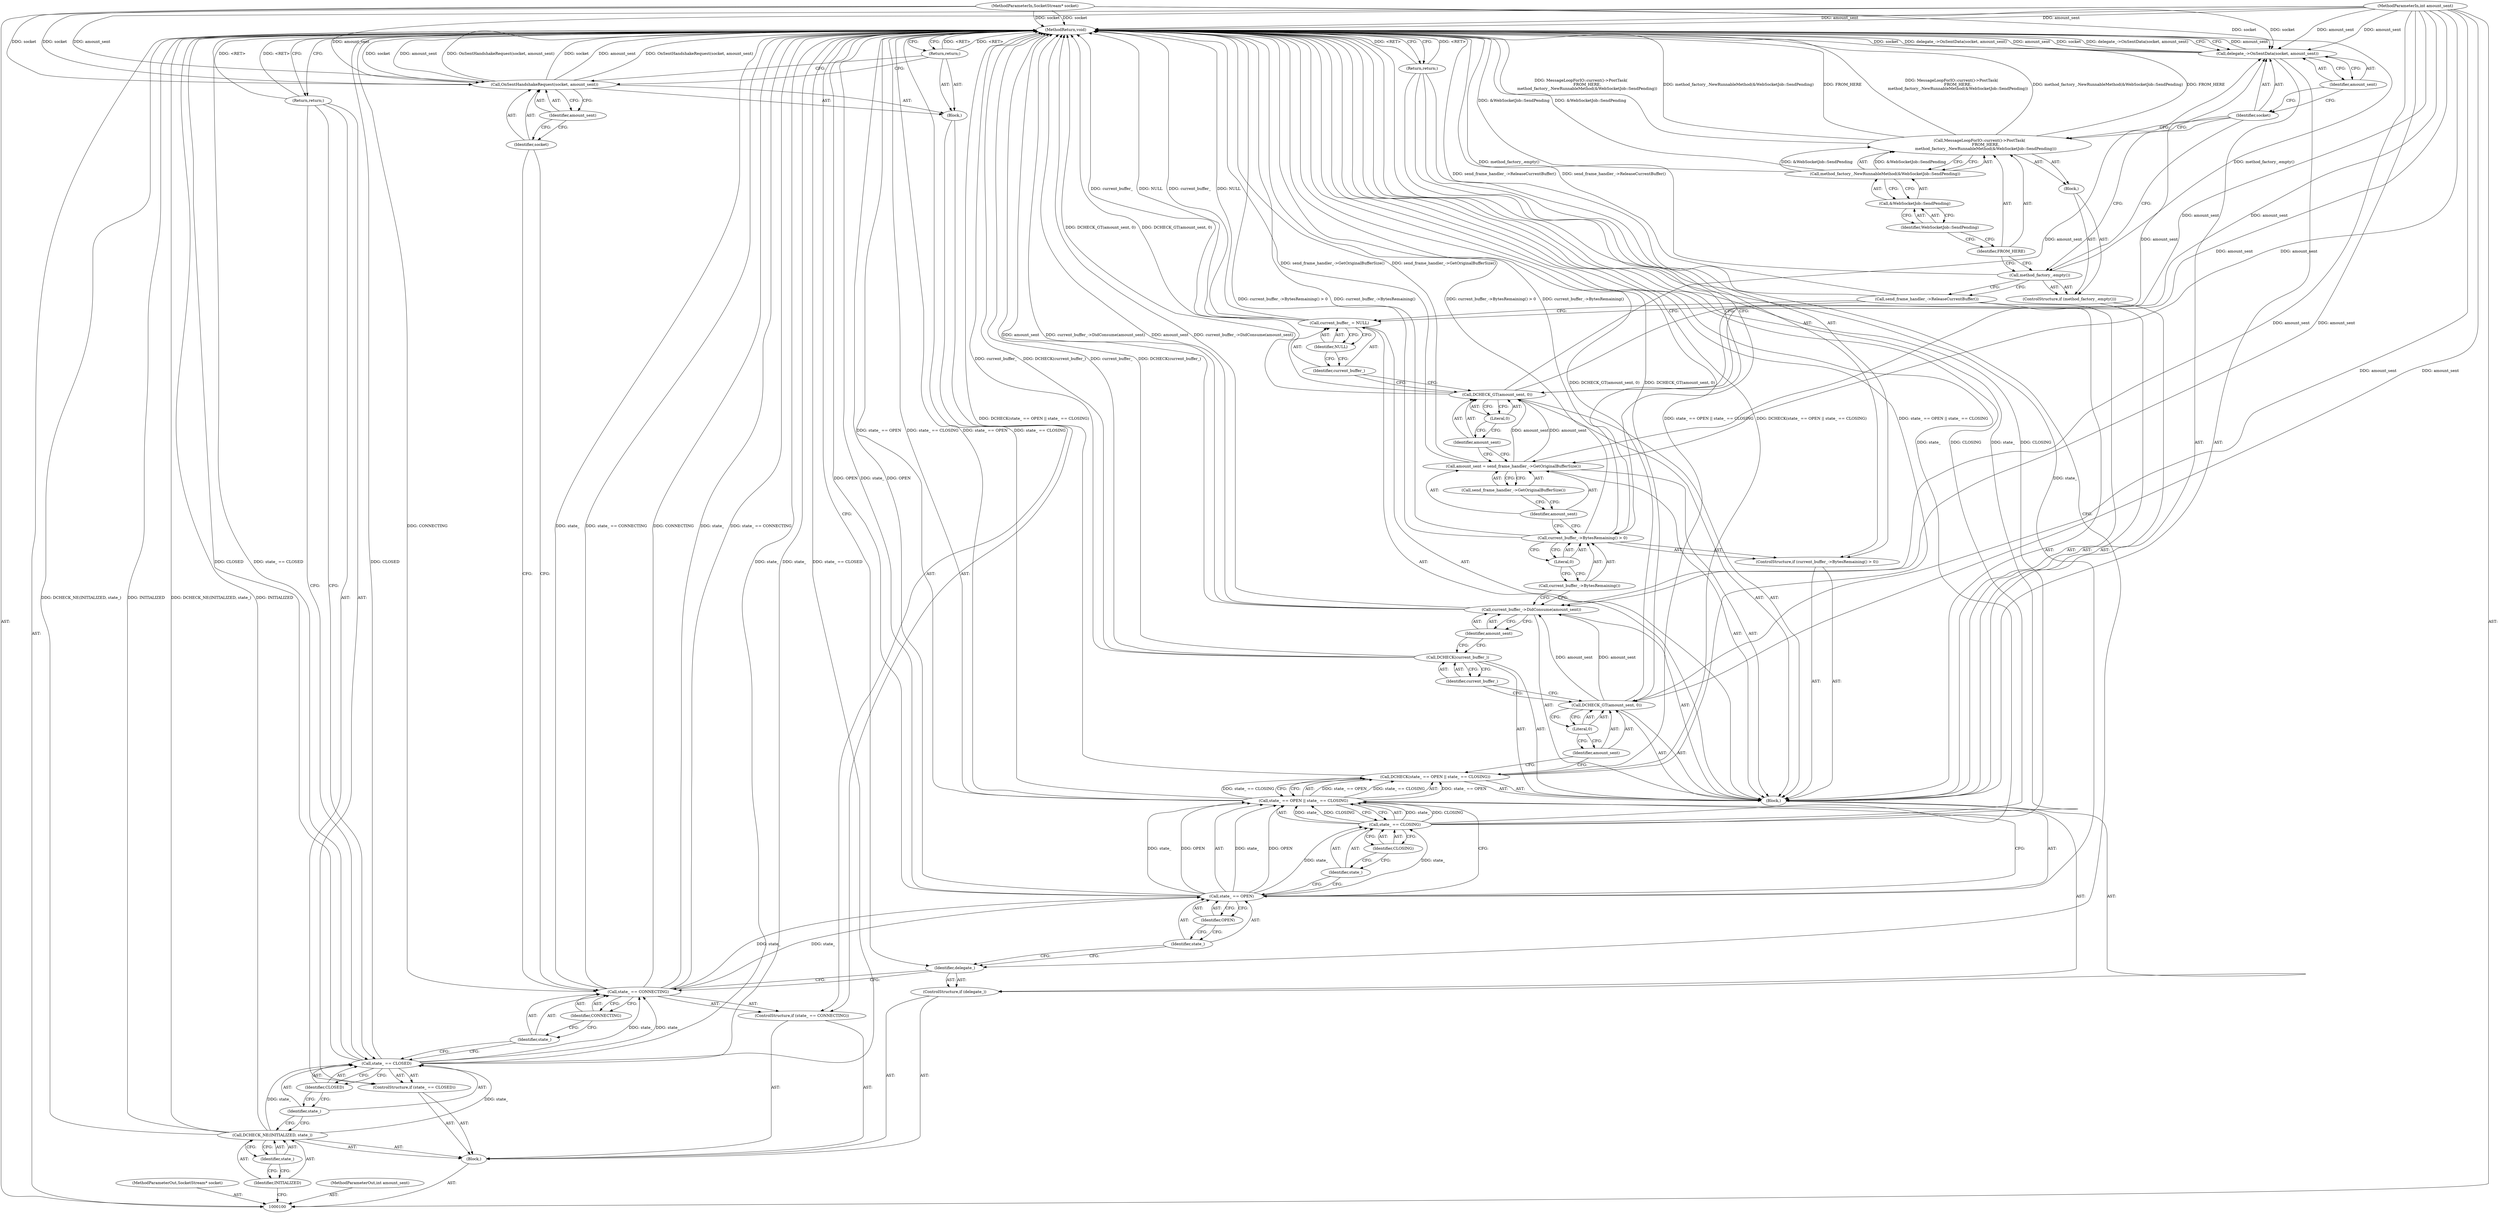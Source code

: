 digraph "0_Chrome_5dc90e57abcc7f0489e7ae09a3e687e9c6f4fad5" {
"1000165" [label="(MethodReturn,void)"];
"1000101" [label="(MethodParameterIn,SocketStream* socket)"];
"1000244" [label="(MethodParameterOut,SocketStream* socket)"];
"1000102" [label="(MethodParameterIn,int amount_sent)"];
"1000245" [label="(MethodParameterOut,int amount_sent)"];
"1000103" [label="(Block,)"];
"1000125" [label="(Call,state_ == OPEN || state_ == CLOSING)"];
"1000126" [label="(Call,state_ == OPEN)"];
"1000127" [label="(Identifier,state_)"];
"1000128" [label="(Identifier,OPEN)"];
"1000129" [label="(Call,state_ == CLOSING)"];
"1000130" [label="(Identifier,state_)"];
"1000131" [label="(Identifier,CLOSING)"];
"1000124" [label="(Call,DCHECK(state_ == OPEN || state_ == CLOSING))"];
"1000133" [label="(Identifier,amount_sent)"];
"1000134" [label="(Literal,0)"];
"1000132" [label="(Call,DCHECK_GT(amount_sent, 0))"];
"1000136" [label="(Identifier,current_buffer_)"];
"1000135" [label="(Call,DCHECK(current_buffer_))"];
"1000138" [label="(Identifier,amount_sent)"];
"1000137" [label="(Call,current_buffer_->DidConsume(amount_sent))"];
"1000139" [label="(ControlStructure,if (current_buffer_->BytesRemaining() > 0))"];
"1000142" [label="(Literal,0)"];
"1000140" [label="(Call,current_buffer_->BytesRemaining() > 0)"];
"1000141" [label="(Call,current_buffer_->BytesRemaining())"];
"1000143" [label="(Return,return;)"];
"1000146" [label="(Call,send_frame_handler_->GetOriginalBufferSize())"];
"1000144" [label="(Call,amount_sent = send_frame_handler_->GetOriginalBufferSize())"];
"1000145" [label="(Identifier,amount_sent)"];
"1000148" [label="(Identifier,amount_sent)"];
"1000149" [label="(Literal,0)"];
"1000147" [label="(Call,DCHECK_GT(amount_sent, 0))"];
"1000152" [label="(Identifier,NULL)"];
"1000150" [label="(Call,current_buffer_ = NULL)"];
"1000151" [label="(Identifier,current_buffer_)"];
"1000105" [label="(Identifier,INITIALIZED)"];
"1000104" [label="(Call,DCHECK_NE(INITIALIZED, state_))"];
"1000106" [label="(Identifier,state_)"];
"1000153" [label="(Call,send_frame_handler_->ReleaseCurrentBuffer())"];
"1000156" [label="(Block,)"];
"1000154" [label="(ControlStructure,if (method_factory_.empty()))"];
"1000155" [label="(Call,method_factory_.empty())"];
"1000157" [label="(Call,MessageLoopForIO::current()->PostTask(\n          FROM_HERE,\n          method_factory_.NewRunnableMethod(&WebSocketJob::SendPending)))"];
"1000158" [label="(Identifier,FROM_HERE)"];
"1000159" [label="(Call,method_factory_.NewRunnableMethod(&WebSocketJob::SendPending))"];
"1000160" [label="(Call,&WebSocketJob::SendPending)"];
"1000161" [label="(Identifier,WebSocketJob::SendPending)"];
"1000163" [label="(Identifier,socket)"];
"1000164" [label="(Identifier,amount_sent)"];
"1000162" [label="(Call,delegate_->OnSentData(socket, amount_sent))"];
"1000110" [label="(Identifier,CLOSED)"];
"1000107" [label="(ControlStructure,if (state_ == CLOSED))"];
"1000108" [label="(Call,state_ == CLOSED)"];
"1000109" [label="(Identifier,state_)"];
"1000111" [label="(Return,return;)"];
"1000115" [label="(Identifier,CONNECTING)"];
"1000112" [label="(ControlStructure,if (state_ == CONNECTING))"];
"1000116" [label="(Block,)"];
"1000113" [label="(Call,state_ == CONNECTING)"];
"1000114" [label="(Identifier,state_)"];
"1000118" [label="(Identifier,socket)"];
"1000119" [label="(Identifier,amount_sent)"];
"1000117" [label="(Call,OnSentHandshakeRequest(socket, amount_sent))"];
"1000120" [label="(Return,return;)"];
"1000123" [label="(Block,)"];
"1000121" [label="(ControlStructure,if (delegate_))"];
"1000122" [label="(Identifier,delegate_)"];
"1000165" -> "1000100"  [label="AST: "];
"1000165" -> "1000111"  [label="CFG: "];
"1000165" -> "1000120"  [label="CFG: "];
"1000165" -> "1000143"  [label="CFG: "];
"1000165" -> "1000162"  [label="CFG: "];
"1000165" -> "1000122"  [label="CFG: "];
"1000124" -> "1000165"  [label="DDG: state_ == OPEN || state_ == CLOSING"];
"1000124" -> "1000165"  [label="DDG: DCHECK(state_ == OPEN || state_ == CLOSING)"];
"1000108" -> "1000165"  [label="DDG: state_ == CLOSED"];
"1000108" -> "1000165"  [label="DDG: CLOSED"];
"1000108" -> "1000165"  [label="DDG: state_"];
"1000150" -> "1000165"  [label="DDG: current_buffer_"];
"1000150" -> "1000165"  [label="DDG: NULL"];
"1000157" -> "1000165"  [label="DDG: MessageLoopForIO::current()->PostTask(\n          FROM_HERE,\n          method_factory_.NewRunnableMethod(&WebSocketJob::SendPending))"];
"1000157" -> "1000165"  [label="DDG: method_factory_.NewRunnableMethod(&WebSocketJob::SendPending)"];
"1000157" -> "1000165"  [label="DDG: FROM_HERE"];
"1000104" -> "1000165"  [label="DDG: DCHECK_NE(INITIALIZED, state_)"];
"1000104" -> "1000165"  [label="DDG: INITIALIZED"];
"1000113" -> "1000165"  [label="DDG: CONNECTING"];
"1000113" -> "1000165"  [label="DDG: state_"];
"1000113" -> "1000165"  [label="DDG: state_ == CONNECTING"];
"1000117" -> "1000165"  [label="DDG: socket"];
"1000117" -> "1000165"  [label="DDG: amount_sent"];
"1000117" -> "1000165"  [label="DDG: OnSentHandshakeRequest(socket, amount_sent)"];
"1000102" -> "1000165"  [label="DDG: amount_sent"];
"1000135" -> "1000165"  [label="DDG: current_buffer_"];
"1000135" -> "1000165"  [label="DDG: DCHECK(current_buffer_)"];
"1000147" -> "1000165"  [label="DDG: DCHECK_GT(amount_sent, 0)"];
"1000129" -> "1000165"  [label="DDG: state_"];
"1000129" -> "1000165"  [label="DDG: CLOSING"];
"1000162" -> "1000165"  [label="DDG: amount_sent"];
"1000162" -> "1000165"  [label="DDG: socket"];
"1000162" -> "1000165"  [label="DDG: delegate_->OnSentData(socket, amount_sent)"];
"1000125" -> "1000165"  [label="DDG: state_ == OPEN"];
"1000125" -> "1000165"  [label="DDG: state_ == CLOSING"];
"1000159" -> "1000165"  [label="DDG: &WebSocketJob::SendPending"];
"1000132" -> "1000165"  [label="DDG: DCHECK_GT(amount_sent, 0)"];
"1000140" -> "1000165"  [label="DDG: current_buffer_->BytesRemaining()"];
"1000140" -> "1000165"  [label="DDG: current_buffer_->BytesRemaining() > 0"];
"1000155" -> "1000165"  [label="DDG: method_factory_.empty()"];
"1000126" -> "1000165"  [label="DDG: state_"];
"1000126" -> "1000165"  [label="DDG: OPEN"];
"1000153" -> "1000165"  [label="DDG: send_frame_handler_->ReleaseCurrentBuffer()"];
"1000101" -> "1000165"  [label="DDG: socket"];
"1000137" -> "1000165"  [label="DDG: amount_sent"];
"1000137" -> "1000165"  [label="DDG: current_buffer_->DidConsume(amount_sent)"];
"1000144" -> "1000165"  [label="DDG: send_frame_handler_->GetOriginalBufferSize()"];
"1000111" -> "1000165"  [label="DDG: <RET>"];
"1000120" -> "1000165"  [label="DDG: <RET>"];
"1000143" -> "1000165"  [label="DDG: <RET>"];
"1000101" -> "1000100"  [label="AST: "];
"1000101" -> "1000165"  [label="DDG: socket"];
"1000101" -> "1000117"  [label="DDG: socket"];
"1000101" -> "1000162"  [label="DDG: socket"];
"1000244" -> "1000100"  [label="AST: "];
"1000102" -> "1000100"  [label="AST: "];
"1000102" -> "1000165"  [label="DDG: amount_sent"];
"1000102" -> "1000117"  [label="DDG: amount_sent"];
"1000102" -> "1000132"  [label="DDG: amount_sent"];
"1000102" -> "1000137"  [label="DDG: amount_sent"];
"1000102" -> "1000144"  [label="DDG: amount_sent"];
"1000102" -> "1000147"  [label="DDG: amount_sent"];
"1000102" -> "1000162"  [label="DDG: amount_sent"];
"1000245" -> "1000100"  [label="AST: "];
"1000103" -> "1000100"  [label="AST: "];
"1000104" -> "1000103"  [label="AST: "];
"1000107" -> "1000103"  [label="AST: "];
"1000112" -> "1000103"  [label="AST: "];
"1000121" -> "1000103"  [label="AST: "];
"1000125" -> "1000124"  [label="AST: "];
"1000125" -> "1000126"  [label="CFG: "];
"1000125" -> "1000129"  [label="CFG: "];
"1000126" -> "1000125"  [label="AST: "];
"1000129" -> "1000125"  [label="AST: "];
"1000124" -> "1000125"  [label="CFG: "];
"1000125" -> "1000165"  [label="DDG: state_ == OPEN"];
"1000125" -> "1000165"  [label="DDG: state_ == CLOSING"];
"1000125" -> "1000124"  [label="DDG: state_ == OPEN"];
"1000125" -> "1000124"  [label="DDG: state_ == CLOSING"];
"1000126" -> "1000125"  [label="DDG: state_"];
"1000126" -> "1000125"  [label="DDG: OPEN"];
"1000129" -> "1000125"  [label="DDG: state_"];
"1000129" -> "1000125"  [label="DDG: CLOSING"];
"1000126" -> "1000125"  [label="AST: "];
"1000126" -> "1000128"  [label="CFG: "];
"1000127" -> "1000126"  [label="AST: "];
"1000128" -> "1000126"  [label="AST: "];
"1000130" -> "1000126"  [label="CFG: "];
"1000125" -> "1000126"  [label="CFG: "];
"1000126" -> "1000165"  [label="DDG: state_"];
"1000126" -> "1000165"  [label="DDG: OPEN"];
"1000126" -> "1000125"  [label="DDG: state_"];
"1000126" -> "1000125"  [label="DDG: OPEN"];
"1000113" -> "1000126"  [label="DDG: state_"];
"1000126" -> "1000129"  [label="DDG: state_"];
"1000127" -> "1000126"  [label="AST: "];
"1000127" -> "1000122"  [label="CFG: "];
"1000128" -> "1000127"  [label="CFG: "];
"1000128" -> "1000126"  [label="AST: "];
"1000128" -> "1000127"  [label="CFG: "];
"1000126" -> "1000128"  [label="CFG: "];
"1000129" -> "1000125"  [label="AST: "];
"1000129" -> "1000131"  [label="CFG: "];
"1000130" -> "1000129"  [label="AST: "];
"1000131" -> "1000129"  [label="AST: "];
"1000125" -> "1000129"  [label="CFG: "];
"1000129" -> "1000165"  [label="DDG: state_"];
"1000129" -> "1000165"  [label="DDG: CLOSING"];
"1000129" -> "1000125"  [label="DDG: state_"];
"1000129" -> "1000125"  [label="DDG: CLOSING"];
"1000126" -> "1000129"  [label="DDG: state_"];
"1000130" -> "1000129"  [label="AST: "];
"1000130" -> "1000126"  [label="CFG: "];
"1000131" -> "1000130"  [label="CFG: "];
"1000131" -> "1000129"  [label="AST: "];
"1000131" -> "1000130"  [label="CFG: "];
"1000129" -> "1000131"  [label="CFG: "];
"1000124" -> "1000123"  [label="AST: "];
"1000124" -> "1000125"  [label="CFG: "];
"1000125" -> "1000124"  [label="AST: "];
"1000133" -> "1000124"  [label="CFG: "];
"1000124" -> "1000165"  [label="DDG: state_ == OPEN || state_ == CLOSING"];
"1000124" -> "1000165"  [label="DDG: DCHECK(state_ == OPEN || state_ == CLOSING)"];
"1000125" -> "1000124"  [label="DDG: state_ == OPEN"];
"1000125" -> "1000124"  [label="DDG: state_ == CLOSING"];
"1000133" -> "1000132"  [label="AST: "];
"1000133" -> "1000124"  [label="CFG: "];
"1000134" -> "1000133"  [label="CFG: "];
"1000134" -> "1000132"  [label="AST: "];
"1000134" -> "1000133"  [label="CFG: "];
"1000132" -> "1000134"  [label="CFG: "];
"1000132" -> "1000123"  [label="AST: "];
"1000132" -> "1000134"  [label="CFG: "];
"1000133" -> "1000132"  [label="AST: "];
"1000134" -> "1000132"  [label="AST: "];
"1000136" -> "1000132"  [label="CFG: "];
"1000132" -> "1000165"  [label="DDG: DCHECK_GT(amount_sent, 0)"];
"1000102" -> "1000132"  [label="DDG: amount_sent"];
"1000132" -> "1000137"  [label="DDG: amount_sent"];
"1000136" -> "1000135"  [label="AST: "];
"1000136" -> "1000132"  [label="CFG: "];
"1000135" -> "1000136"  [label="CFG: "];
"1000135" -> "1000123"  [label="AST: "];
"1000135" -> "1000136"  [label="CFG: "];
"1000136" -> "1000135"  [label="AST: "];
"1000138" -> "1000135"  [label="CFG: "];
"1000135" -> "1000165"  [label="DDG: current_buffer_"];
"1000135" -> "1000165"  [label="DDG: DCHECK(current_buffer_)"];
"1000138" -> "1000137"  [label="AST: "];
"1000138" -> "1000135"  [label="CFG: "];
"1000137" -> "1000138"  [label="CFG: "];
"1000137" -> "1000123"  [label="AST: "];
"1000137" -> "1000138"  [label="CFG: "];
"1000138" -> "1000137"  [label="AST: "];
"1000141" -> "1000137"  [label="CFG: "];
"1000137" -> "1000165"  [label="DDG: amount_sent"];
"1000137" -> "1000165"  [label="DDG: current_buffer_->DidConsume(amount_sent)"];
"1000132" -> "1000137"  [label="DDG: amount_sent"];
"1000102" -> "1000137"  [label="DDG: amount_sent"];
"1000139" -> "1000123"  [label="AST: "];
"1000140" -> "1000139"  [label="AST: "];
"1000143" -> "1000139"  [label="AST: "];
"1000142" -> "1000140"  [label="AST: "];
"1000142" -> "1000141"  [label="CFG: "];
"1000140" -> "1000142"  [label="CFG: "];
"1000140" -> "1000139"  [label="AST: "];
"1000140" -> "1000142"  [label="CFG: "];
"1000141" -> "1000140"  [label="AST: "];
"1000142" -> "1000140"  [label="AST: "];
"1000143" -> "1000140"  [label="CFG: "];
"1000145" -> "1000140"  [label="CFG: "];
"1000140" -> "1000165"  [label="DDG: current_buffer_->BytesRemaining()"];
"1000140" -> "1000165"  [label="DDG: current_buffer_->BytesRemaining() > 0"];
"1000141" -> "1000140"  [label="AST: "];
"1000141" -> "1000137"  [label="CFG: "];
"1000142" -> "1000141"  [label="CFG: "];
"1000143" -> "1000139"  [label="AST: "];
"1000143" -> "1000140"  [label="CFG: "];
"1000165" -> "1000143"  [label="CFG: "];
"1000143" -> "1000165"  [label="DDG: <RET>"];
"1000146" -> "1000144"  [label="AST: "];
"1000146" -> "1000145"  [label="CFG: "];
"1000144" -> "1000146"  [label="CFG: "];
"1000144" -> "1000123"  [label="AST: "];
"1000144" -> "1000146"  [label="CFG: "];
"1000145" -> "1000144"  [label="AST: "];
"1000146" -> "1000144"  [label="AST: "];
"1000148" -> "1000144"  [label="CFG: "];
"1000144" -> "1000165"  [label="DDG: send_frame_handler_->GetOriginalBufferSize()"];
"1000102" -> "1000144"  [label="DDG: amount_sent"];
"1000144" -> "1000147"  [label="DDG: amount_sent"];
"1000145" -> "1000144"  [label="AST: "];
"1000145" -> "1000140"  [label="CFG: "];
"1000146" -> "1000145"  [label="CFG: "];
"1000148" -> "1000147"  [label="AST: "];
"1000148" -> "1000144"  [label="CFG: "];
"1000149" -> "1000148"  [label="CFG: "];
"1000149" -> "1000147"  [label="AST: "];
"1000149" -> "1000148"  [label="CFG: "];
"1000147" -> "1000149"  [label="CFG: "];
"1000147" -> "1000123"  [label="AST: "];
"1000147" -> "1000149"  [label="CFG: "];
"1000148" -> "1000147"  [label="AST: "];
"1000149" -> "1000147"  [label="AST: "];
"1000151" -> "1000147"  [label="CFG: "];
"1000147" -> "1000165"  [label="DDG: DCHECK_GT(amount_sent, 0)"];
"1000144" -> "1000147"  [label="DDG: amount_sent"];
"1000102" -> "1000147"  [label="DDG: amount_sent"];
"1000147" -> "1000162"  [label="DDG: amount_sent"];
"1000152" -> "1000150"  [label="AST: "];
"1000152" -> "1000151"  [label="CFG: "];
"1000150" -> "1000152"  [label="CFG: "];
"1000150" -> "1000123"  [label="AST: "];
"1000150" -> "1000152"  [label="CFG: "];
"1000151" -> "1000150"  [label="AST: "];
"1000152" -> "1000150"  [label="AST: "];
"1000153" -> "1000150"  [label="CFG: "];
"1000150" -> "1000165"  [label="DDG: current_buffer_"];
"1000150" -> "1000165"  [label="DDG: NULL"];
"1000151" -> "1000150"  [label="AST: "];
"1000151" -> "1000147"  [label="CFG: "];
"1000152" -> "1000151"  [label="CFG: "];
"1000105" -> "1000104"  [label="AST: "];
"1000105" -> "1000100"  [label="CFG: "];
"1000106" -> "1000105"  [label="CFG: "];
"1000104" -> "1000103"  [label="AST: "];
"1000104" -> "1000106"  [label="CFG: "];
"1000105" -> "1000104"  [label="AST: "];
"1000106" -> "1000104"  [label="AST: "];
"1000109" -> "1000104"  [label="CFG: "];
"1000104" -> "1000165"  [label="DDG: DCHECK_NE(INITIALIZED, state_)"];
"1000104" -> "1000165"  [label="DDG: INITIALIZED"];
"1000104" -> "1000108"  [label="DDG: state_"];
"1000106" -> "1000104"  [label="AST: "];
"1000106" -> "1000105"  [label="CFG: "];
"1000104" -> "1000106"  [label="CFG: "];
"1000153" -> "1000123"  [label="AST: "];
"1000153" -> "1000150"  [label="CFG: "];
"1000155" -> "1000153"  [label="CFG: "];
"1000153" -> "1000165"  [label="DDG: send_frame_handler_->ReleaseCurrentBuffer()"];
"1000156" -> "1000154"  [label="AST: "];
"1000157" -> "1000156"  [label="AST: "];
"1000154" -> "1000123"  [label="AST: "];
"1000155" -> "1000154"  [label="AST: "];
"1000156" -> "1000154"  [label="AST: "];
"1000155" -> "1000154"  [label="AST: "];
"1000155" -> "1000153"  [label="CFG: "];
"1000158" -> "1000155"  [label="CFG: "];
"1000163" -> "1000155"  [label="CFG: "];
"1000155" -> "1000165"  [label="DDG: method_factory_.empty()"];
"1000157" -> "1000156"  [label="AST: "];
"1000157" -> "1000159"  [label="CFG: "];
"1000158" -> "1000157"  [label="AST: "];
"1000159" -> "1000157"  [label="AST: "];
"1000163" -> "1000157"  [label="CFG: "];
"1000157" -> "1000165"  [label="DDG: MessageLoopForIO::current()->PostTask(\n          FROM_HERE,\n          method_factory_.NewRunnableMethod(&WebSocketJob::SendPending))"];
"1000157" -> "1000165"  [label="DDG: method_factory_.NewRunnableMethod(&WebSocketJob::SendPending)"];
"1000157" -> "1000165"  [label="DDG: FROM_HERE"];
"1000159" -> "1000157"  [label="DDG: &WebSocketJob::SendPending"];
"1000158" -> "1000157"  [label="AST: "];
"1000158" -> "1000155"  [label="CFG: "];
"1000161" -> "1000158"  [label="CFG: "];
"1000159" -> "1000157"  [label="AST: "];
"1000159" -> "1000160"  [label="CFG: "];
"1000160" -> "1000159"  [label="AST: "];
"1000157" -> "1000159"  [label="CFG: "];
"1000159" -> "1000165"  [label="DDG: &WebSocketJob::SendPending"];
"1000159" -> "1000157"  [label="DDG: &WebSocketJob::SendPending"];
"1000160" -> "1000159"  [label="AST: "];
"1000160" -> "1000161"  [label="CFG: "];
"1000161" -> "1000160"  [label="AST: "];
"1000159" -> "1000160"  [label="CFG: "];
"1000161" -> "1000160"  [label="AST: "];
"1000161" -> "1000158"  [label="CFG: "];
"1000160" -> "1000161"  [label="CFG: "];
"1000163" -> "1000162"  [label="AST: "];
"1000163" -> "1000157"  [label="CFG: "];
"1000163" -> "1000155"  [label="CFG: "];
"1000164" -> "1000163"  [label="CFG: "];
"1000164" -> "1000162"  [label="AST: "];
"1000164" -> "1000163"  [label="CFG: "];
"1000162" -> "1000164"  [label="CFG: "];
"1000162" -> "1000123"  [label="AST: "];
"1000162" -> "1000164"  [label="CFG: "];
"1000163" -> "1000162"  [label="AST: "];
"1000164" -> "1000162"  [label="AST: "];
"1000165" -> "1000162"  [label="CFG: "];
"1000162" -> "1000165"  [label="DDG: amount_sent"];
"1000162" -> "1000165"  [label="DDG: socket"];
"1000162" -> "1000165"  [label="DDG: delegate_->OnSentData(socket, amount_sent)"];
"1000101" -> "1000162"  [label="DDG: socket"];
"1000147" -> "1000162"  [label="DDG: amount_sent"];
"1000102" -> "1000162"  [label="DDG: amount_sent"];
"1000110" -> "1000108"  [label="AST: "];
"1000110" -> "1000109"  [label="CFG: "];
"1000108" -> "1000110"  [label="CFG: "];
"1000107" -> "1000103"  [label="AST: "];
"1000108" -> "1000107"  [label="AST: "];
"1000111" -> "1000107"  [label="AST: "];
"1000108" -> "1000107"  [label="AST: "];
"1000108" -> "1000110"  [label="CFG: "];
"1000109" -> "1000108"  [label="AST: "];
"1000110" -> "1000108"  [label="AST: "];
"1000111" -> "1000108"  [label="CFG: "];
"1000114" -> "1000108"  [label="CFG: "];
"1000108" -> "1000165"  [label="DDG: state_ == CLOSED"];
"1000108" -> "1000165"  [label="DDG: CLOSED"];
"1000108" -> "1000165"  [label="DDG: state_"];
"1000104" -> "1000108"  [label="DDG: state_"];
"1000108" -> "1000113"  [label="DDG: state_"];
"1000109" -> "1000108"  [label="AST: "];
"1000109" -> "1000104"  [label="CFG: "];
"1000110" -> "1000109"  [label="CFG: "];
"1000111" -> "1000107"  [label="AST: "];
"1000111" -> "1000108"  [label="CFG: "];
"1000165" -> "1000111"  [label="CFG: "];
"1000111" -> "1000165"  [label="DDG: <RET>"];
"1000115" -> "1000113"  [label="AST: "];
"1000115" -> "1000114"  [label="CFG: "];
"1000113" -> "1000115"  [label="CFG: "];
"1000112" -> "1000103"  [label="AST: "];
"1000113" -> "1000112"  [label="AST: "];
"1000116" -> "1000112"  [label="AST: "];
"1000116" -> "1000112"  [label="AST: "];
"1000117" -> "1000116"  [label="AST: "];
"1000120" -> "1000116"  [label="AST: "];
"1000113" -> "1000112"  [label="AST: "];
"1000113" -> "1000115"  [label="CFG: "];
"1000114" -> "1000113"  [label="AST: "];
"1000115" -> "1000113"  [label="AST: "];
"1000118" -> "1000113"  [label="CFG: "];
"1000122" -> "1000113"  [label="CFG: "];
"1000113" -> "1000165"  [label="DDG: CONNECTING"];
"1000113" -> "1000165"  [label="DDG: state_"];
"1000113" -> "1000165"  [label="DDG: state_ == CONNECTING"];
"1000108" -> "1000113"  [label="DDG: state_"];
"1000113" -> "1000126"  [label="DDG: state_"];
"1000114" -> "1000113"  [label="AST: "];
"1000114" -> "1000108"  [label="CFG: "];
"1000115" -> "1000114"  [label="CFG: "];
"1000118" -> "1000117"  [label="AST: "];
"1000118" -> "1000113"  [label="CFG: "];
"1000119" -> "1000118"  [label="CFG: "];
"1000119" -> "1000117"  [label="AST: "];
"1000119" -> "1000118"  [label="CFG: "];
"1000117" -> "1000119"  [label="CFG: "];
"1000117" -> "1000116"  [label="AST: "];
"1000117" -> "1000119"  [label="CFG: "];
"1000118" -> "1000117"  [label="AST: "];
"1000119" -> "1000117"  [label="AST: "];
"1000120" -> "1000117"  [label="CFG: "];
"1000117" -> "1000165"  [label="DDG: socket"];
"1000117" -> "1000165"  [label="DDG: amount_sent"];
"1000117" -> "1000165"  [label="DDG: OnSentHandshakeRequest(socket, amount_sent)"];
"1000101" -> "1000117"  [label="DDG: socket"];
"1000102" -> "1000117"  [label="DDG: amount_sent"];
"1000120" -> "1000116"  [label="AST: "];
"1000120" -> "1000117"  [label="CFG: "];
"1000165" -> "1000120"  [label="CFG: "];
"1000120" -> "1000165"  [label="DDG: <RET>"];
"1000123" -> "1000121"  [label="AST: "];
"1000124" -> "1000123"  [label="AST: "];
"1000132" -> "1000123"  [label="AST: "];
"1000135" -> "1000123"  [label="AST: "];
"1000137" -> "1000123"  [label="AST: "];
"1000139" -> "1000123"  [label="AST: "];
"1000144" -> "1000123"  [label="AST: "];
"1000147" -> "1000123"  [label="AST: "];
"1000150" -> "1000123"  [label="AST: "];
"1000153" -> "1000123"  [label="AST: "];
"1000154" -> "1000123"  [label="AST: "];
"1000162" -> "1000123"  [label="AST: "];
"1000121" -> "1000103"  [label="AST: "];
"1000122" -> "1000121"  [label="AST: "];
"1000123" -> "1000121"  [label="AST: "];
"1000122" -> "1000121"  [label="AST: "];
"1000122" -> "1000113"  [label="CFG: "];
"1000127" -> "1000122"  [label="CFG: "];
"1000165" -> "1000122"  [label="CFG: "];
}
